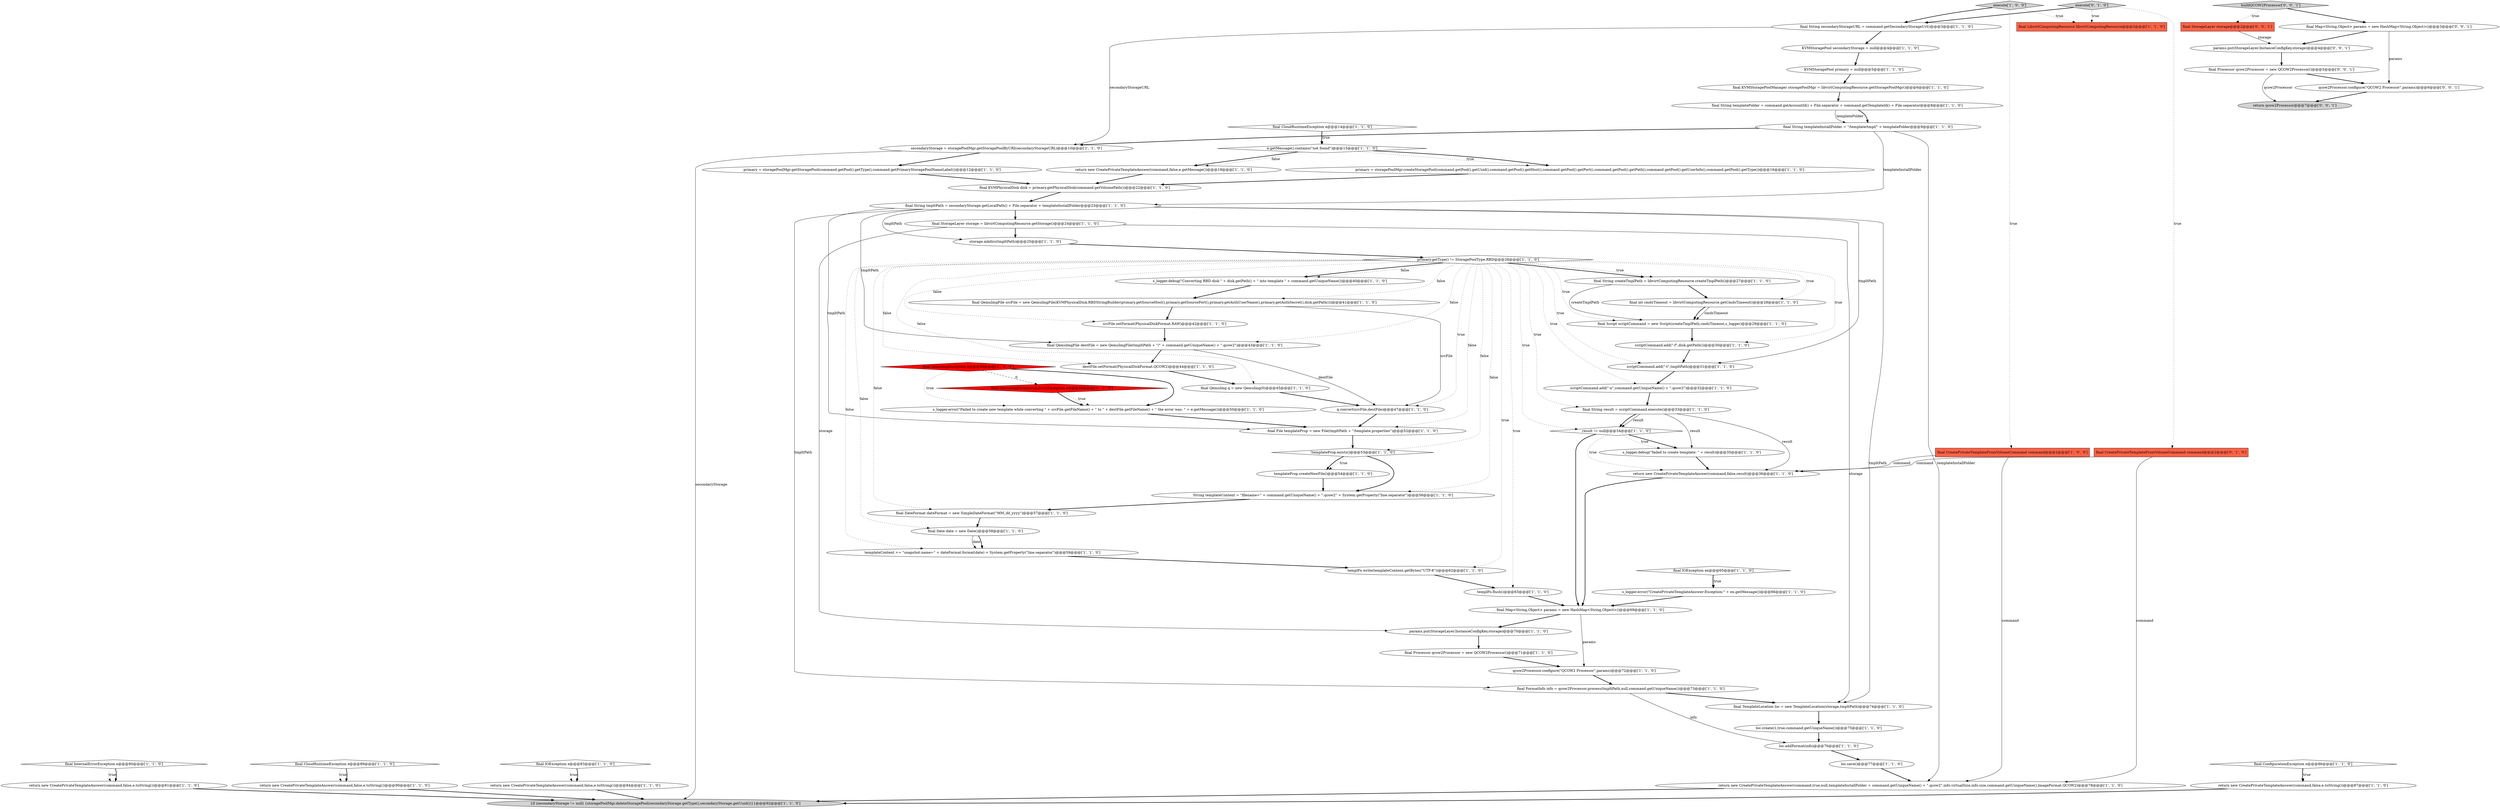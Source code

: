 digraph {
22 [style = filled, label = "primary = storagePoolMgr.createStoragePool(command.getPool().getUuid(),command.getPool().getHost(),command.getPool().getPort(),command.getPool().getPath(),command.getPool().getUserInfo(),command.getPool().getType())@@@16@@@['1', '1', '0']", fillcolor = white, shape = ellipse image = "AAA0AAABBB1BBB"];
55 [style = filled, label = "templFo.write(templateContent.getBytes(\"UTF-8\"))@@@62@@@['1', '1', '0']", fillcolor = white, shape = ellipse image = "AAA0AAABBB1BBB"];
13 [style = filled, label = "final String templateFolder = command.getAccountId() + File.separator + command.getTemplateId() + File.separator@@@8@@@['1', '1', '0']", fillcolor = white, shape = ellipse image = "AAA0AAABBB1BBB"];
16 [style = filled, label = "final CloudRuntimeException e@@@89@@@['1', '1', '0']", fillcolor = white, shape = diamond image = "AAA0AAABBB1BBB"];
59 [style = filled, label = "final QemuImg q = new QemuImg(0)@@@45@@@['1', '1', '0']", fillcolor = white, shape = ellipse image = "AAA0AAABBB1BBB"];
5 [style = filled, label = "final Map<String,Object> params = new HashMap<String,Object>()@@@69@@@['1', '1', '0']", fillcolor = white, shape = ellipse image = "AAA0AAABBB1BBB"];
0 [style = filled, label = "final Script scriptCommand = new Script(createTmplPath,cmdsTimeout,s_logger)@@@29@@@['1', '1', '0']", fillcolor = white, shape = ellipse image = "AAA0AAABBB1BBB"];
61 [style = filled, label = "return new CreatePrivateTemplateAnswer(command,false,e.toString())@@@81@@@['1', '1', '0']", fillcolor = white, shape = ellipse image = "AAA0AAABBB1BBB"];
29 [style = filled, label = "s_logger.error(\"CreatePrivateTemplateAnswer:Exception:\" + ex.getMessage())@@@66@@@['1', '1', '0']", fillcolor = white, shape = ellipse image = "AAA0AAABBB1BBB"];
74 [style = filled, label = "qcow2Processor.configure(\"QCOW2 Processor\",params)@@@6@@@['0', '0', '1']", fillcolor = white, shape = ellipse image = "AAA0AAABBB3BBB"];
12 [style = filled, label = "final Date date = new Date()@@@58@@@['1', '1', '0']", fillcolor = white, shape = ellipse image = "AAA0AAABBB1BBB"];
6 [style = filled, label = "!templateProp.exists()@@@53@@@['1', '1', '0']", fillcolor = white, shape = diamond image = "AAA0AAABBB1BBB"];
8 [style = filled, label = "templFo.flush()@@@63@@@['1', '1', '0']", fillcolor = white, shape = ellipse image = "AAA0AAABBB1BBB"];
52 [style = filled, label = "final FormatInfo info = qcow2Processor.process(tmpltPath,null,command.getUniqueName())@@@73@@@['1', '1', '0']", fillcolor = white, shape = ellipse image = "AAA0AAABBB1BBB"];
25 [style = filled, label = "final Processor qcow2Processor = new QCOW2Processor()@@@71@@@['1', '1', '0']", fillcolor = white, shape = ellipse image = "AAA0AAABBB1BBB"];
56 [style = filled, label = "final String secondaryStorageURL = command.getSecondaryStorageUrl()@@@3@@@['1', '1', '0']", fillcolor = white, shape = ellipse image = "AAA0AAABBB1BBB"];
77 [style = filled, label = "buildQCOW2Processor['0', '0', '1']", fillcolor = lightgray, shape = diamond image = "AAA0AAABBB3BBB"];
78 [style = filled, label = "final Processor qcow2Processor = new QCOW2Processor()@@@5@@@['0', '0', '1']", fillcolor = white, shape = ellipse image = "AAA0AAABBB3BBB"];
46 [style = filled, label = "final String createTmplPath = libvirtComputingResource.createTmplPath()@@@27@@@['1', '1', '0']", fillcolor = white, shape = ellipse image = "AAA0AAABBB1BBB"];
49 [style = filled, label = "s_logger.error(\"Failed to create new template while converting \" + srcFile.getFileName() + \" to \" + destFile.getFileName() + \" the error was: \" + e.getMessage())@@@50@@@['1', '1', '0']", fillcolor = white, shape = ellipse image = "AAA0AAABBB1BBB"];
62 [style = filled, label = "loc.save()@@@77@@@['1', '1', '0']", fillcolor = white, shape = ellipse image = "AAA0AAABBB1BBB"];
10 [style = filled, label = "final QemuImgException e@@@49@@@['1', '0', '0']", fillcolor = red, shape = diamond image = "AAA1AAABBB1BBB"];
64 [style = filled, label = "final IOException ex@@@65@@@['1', '1', '0']", fillcolor = white, shape = diamond image = "AAA0AAABBB1BBB"];
2 [style = filled, label = "s_logger.debug(\"failed to create template: \" + result)@@@35@@@['1', '1', '0']", fillcolor = white, shape = ellipse image = "AAA0AAABBB1BBB"];
47 [style = filled, label = "final TemplateLocation loc = new TemplateLocation(storage,tmpltPath)@@@74@@@['1', '1', '0']", fillcolor = white, shape = ellipse image = "AAA0AAABBB1BBB"];
34 [style = filled, label = "{if (secondaryStorage != null) {storagePoolMgr.deleteStoragePool(secondaryStorage.getType(),secondaryStorage.getUuid())}}@@@92@@@['1', '1', '0']", fillcolor = lightgray, shape = ellipse image = "AAA0AAABBB1BBB"];
24 [style = filled, label = "return new CreatePrivateTemplateAnswer(command,false,e.toString())@@@90@@@['1', '1', '0']", fillcolor = white, shape = ellipse image = "AAA0AAABBB1BBB"];
69 [style = filled, label = "final CreatePrivateTemplateFromVolumeCommand command@@@2@@@['0', '1', '0']", fillcolor = tomato, shape = box image = "AAA0AAABBB2BBB"];
72 [style = filled, label = "final StorageLayer storage@@@2@@@['0', '0', '1']", fillcolor = tomato, shape = box image = "AAA0AAABBB3BBB"];
1 [style = filled, label = "return new CreatePrivateTemplateAnswer(command,false,result)@@@36@@@['1', '1', '0']", fillcolor = white, shape = ellipse image = "AAA0AAABBB1BBB"];
27 [style = filled, label = "e.getMessage().contains(\"not found\")@@@15@@@['1', '1', '0']", fillcolor = white, shape = diamond image = "AAA0AAABBB1BBB"];
28 [style = filled, label = "final QemuImgFile destFile = new QemuImgFile(tmpltPath + \"/\" + command.getUniqueName() + \".qcow2\")@@@43@@@['1', '1', '0']", fillcolor = white, shape = ellipse image = "AAA0AAABBB1BBB"];
41 [style = filled, label = "final File templateProp = new File(tmpltPath + \"/template.properties\")@@@52@@@['1', '1', '0']", fillcolor = white, shape = ellipse image = "AAA0AAABBB1BBB"];
44 [style = filled, label = "return new CreatePrivateTemplateAnswer(command,false,e.toString())@@@84@@@['1', '1', '0']", fillcolor = white, shape = ellipse image = "AAA0AAABBB1BBB"];
45 [style = filled, label = "primary = storagePoolMgr.getStoragePool(command.getPool().getType(),command.getPrimaryStoragePoolNameLabel())@@@12@@@['1', '1', '0']", fillcolor = white, shape = ellipse image = "AAA0AAABBB1BBB"];
57 [style = filled, label = "final QemuImgFile srcFile = new QemuImgFile(KVMPhysicalDisk.RBDStringBuilder(primary.getSourceHost(),primary.getSourcePort(),primary.getAuthUserName(),primary.getAuthSecret(),disk.getPath()))@@@41@@@['1', '1', '0']", fillcolor = white, shape = ellipse image = "AAA0AAABBB1BBB"];
68 [style = filled, label = "primary.getType() != StoragePoolType.RBD@@@26@@@['1', '1', '0']", fillcolor = white, shape = diamond image = "AAA0AAABBB1BBB"];
75 [style = filled, label = "params.put(StorageLayer.InstanceConfigKey,storage)@@@4@@@['0', '0', '1']", fillcolor = white, shape = ellipse image = "AAA0AAABBB3BBB"];
26 [style = filled, label = "final IOException e@@@83@@@['1', '1', '0']", fillcolor = white, shape = diamond image = "AAA0AAABBB1BBB"];
3 [style = filled, label = "final CreatePrivateTemplateFromVolumeCommand command@@@2@@@['1', '0', '0']", fillcolor = tomato, shape = box image = "AAA0AAABBB1BBB"];
11 [style = filled, label = "params.put(StorageLayer.InstanceConfigKey,storage)@@@70@@@['1', '1', '0']", fillcolor = white, shape = ellipse image = "AAA0AAABBB1BBB"];
7 [style = filled, label = "result != null@@@34@@@['1', '1', '0']", fillcolor = white, shape = diamond image = "AAA0AAABBB1BBB"];
42 [style = filled, label = "storage.mkdirs(tmpltPath)@@@25@@@['1', '1', '0']", fillcolor = white, shape = ellipse image = "AAA0AAABBB1BBB"];
43 [style = filled, label = "loc.addFormat(info)@@@76@@@['1', '1', '0']", fillcolor = white, shape = ellipse image = "AAA0AAABBB1BBB"];
70 [style = filled, label = "final QemuImgException|LibvirtException e@@@49@@@['0', '1', '0']", fillcolor = red, shape = diamond image = "AAA1AAABBB2BBB"];
19 [style = filled, label = "srcFile.setFormat(PhysicalDiskFormat.RAW)@@@42@@@['1', '1', '0']", fillcolor = white, shape = ellipse image = "AAA0AAABBB1BBB"];
32 [style = filled, label = "KVMStoragePool primary = null@@@5@@@['1', '1', '0']", fillcolor = white, shape = ellipse image = "AAA0AAABBB1BBB"];
63 [style = filled, label = "scriptCommand.add(\"-f\",disk.getPath())@@@30@@@['1', '1', '0']", fillcolor = white, shape = ellipse image = "AAA0AAABBB1BBB"];
53 [style = filled, label = "q.convert(srcFile,destFile)@@@47@@@['1', '1', '0']", fillcolor = white, shape = ellipse image = "AAA0AAABBB1BBB"];
58 [style = filled, label = "scriptCommand.add(\"-n\",command.getUniqueName() + \".qcow2\")@@@32@@@['1', '1', '0']", fillcolor = white, shape = ellipse image = "AAA0AAABBB1BBB"];
23 [style = filled, label = "final DateFormat dateFormat = new SimpleDateFormat(\"MM_dd_yyyy\")@@@57@@@['1', '1', '0']", fillcolor = white, shape = ellipse image = "AAA0AAABBB1BBB"];
35 [style = filled, label = "s_logger.debug(\"Converting RBD disk \" + disk.getPath() + \" into template \" + command.getUniqueName())@@@40@@@['1', '1', '0']", fillcolor = white, shape = ellipse image = "AAA0AAABBB1BBB"];
4 [style = filled, label = "templateContent += \"snapshot.name=\" + dateFormat.format(date) + System.getProperty(\"line.separator\")@@@59@@@['1', '1', '0']", fillcolor = white, shape = ellipse image = "AAA0AAABBB1BBB"];
65 [style = filled, label = "loc.create(1,true,command.getUniqueName())@@@75@@@['1', '1', '0']", fillcolor = white, shape = ellipse image = "AAA0AAABBB1BBB"];
36 [style = filled, label = "final int cmdsTimeout = libvirtComputingResource.getCmdsTimeout()@@@28@@@['1', '1', '0']", fillcolor = white, shape = ellipse image = "AAA0AAABBB1BBB"];
76 [style = filled, label = "return qcow2Processor@@@7@@@['0', '0', '1']", fillcolor = lightgray, shape = ellipse image = "AAA0AAABBB3BBB"];
31 [style = filled, label = "KVMStoragePool secondaryStorage = null@@@4@@@['1', '1', '0']", fillcolor = white, shape = ellipse image = "AAA0AAABBB1BBB"];
39 [style = filled, label = "final KVMPhysicalDisk disk = primary.getPhysicalDisk(command.getVolumePath())@@@22@@@['1', '1', '0']", fillcolor = white, shape = ellipse image = "AAA0AAABBB1BBB"];
40 [style = filled, label = "destFile.setFormat(PhysicalDiskFormat.QCOW2)@@@44@@@['1', '1', '0']", fillcolor = white, shape = ellipse image = "AAA0AAABBB1BBB"];
66 [style = filled, label = "final KVMStoragePoolManager storagePoolMgr = libvirtComputingResource.getStoragePoolMgr()@@@6@@@['1', '1', '0']", fillcolor = white, shape = ellipse image = "AAA0AAABBB1BBB"];
48 [style = filled, label = "final String tmpltPath = secondaryStorage.getLocalPath() + File.separator + templateInstallFolder@@@23@@@['1', '1', '0']", fillcolor = white, shape = ellipse image = "AAA0AAABBB1BBB"];
21 [style = filled, label = "return new CreatePrivateTemplateAnswer(command,true,null,templateInstallFolder + command.getUniqueName() + \".qcow2\",info.virtualSize,info.size,command.getUniqueName(),ImageFormat.QCOW2)@@@78@@@['1', '1', '0']", fillcolor = white, shape = ellipse image = "AAA0AAABBB1BBB"];
9 [style = filled, label = "final LibvirtComputingResource libvirtComputingResource@@@2@@@['1', '1', '0']", fillcolor = tomato, shape = box image = "AAA0AAABBB1BBB"];
37 [style = filled, label = "qcow2Processor.configure(\"QCOW2 Processor\",params)@@@72@@@['1', '1', '0']", fillcolor = white, shape = ellipse image = "AAA0AAABBB1BBB"];
38 [style = filled, label = "final StorageLayer storage = libvirtComputingResource.getStorage()@@@24@@@['1', '1', '0']", fillcolor = white, shape = ellipse image = "AAA0AAABBB1BBB"];
54 [style = filled, label = "final CloudRuntimeException e@@@14@@@['1', '1', '0']", fillcolor = white, shape = diamond image = "AAA0AAABBB1BBB"];
60 [style = filled, label = "String templateContent = \"filename=\" + command.getUniqueName() + \".qcow2\" + System.getProperty(\"line.separator\")@@@56@@@['1', '1', '0']", fillcolor = white, shape = ellipse image = "AAA0AAABBB1BBB"];
17 [style = filled, label = "final InternalErrorException e@@@80@@@['1', '1', '0']", fillcolor = white, shape = diamond image = "AAA0AAABBB1BBB"];
50 [style = filled, label = "final String result = scriptCommand.execute()@@@33@@@['1', '1', '0']", fillcolor = white, shape = ellipse image = "AAA0AAABBB1BBB"];
67 [style = filled, label = "return new CreatePrivateTemplateAnswer(command,false,e.getMessage())@@@19@@@['1', '1', '0']", fillcolor = white, shape = ellipse image = "AAA0AAABBB1BBB"];
71 [style = filled, label = "execute['0', '1', '0']", fillcolor = lightgray, shape = diamond image = "AAA0AAABBB2BBB"];
33 [style = filled, label = "final ConfigurationException e@@@86@@@['1', '1', '0']", fillcolor = white, shape = diamond image = "AAA0AAABBB1BBB"];
73 [style = filled, label = "final Map<String,Object> params = new HashMap<String,Object>()@@@3@@@['0', '0', '1']", fillcolor = white, shape = ellipse image = "AAA0AAABBB3BBB"];
15 [style = filled, label = "secondaryStorage = storagePoolMgr.getStoragePoolByURI(secondaryStorageURL)@@@10@@@['1', '1', '0']", fillcolor = white, shape = ellipse image = "AAA0AAABBB1BBB"];
18 [style = filled, label = "return new CreatePrivateTemplateAnswer(command,false,e.toString())@@@87@@@['1', '1', '0']", fillcolor = white, shape = ellipse image = "AAA0AAABBB1BBB"];
20 [style = filled, label = "templateProp.createNewFile()@@@54@@@['1', '1', '0']", fillcolor = white, shape = ellipse image = "AAA0AAABBB1BBB"];
30 [style = filled, label = "execute['1', '0', '0']", fillcolor = lightgray, shape = diamond image = "AAA0AAABBB1BBB"];
14 [style = filled, label = "scriptCommand.add(\"-t\",tmpltPath)@@@31@@@['1', '1', '0']", fillcolor = white, shape = ellipse image = "AAA0AAABBB1BBB"];
51 [style = filled, label = "final String templateInstallFolder = \"/template/tmpl/\" + templateFolder@@@9@@@['1', '1', '0']", fillcolor = white, shape = ellipse image = "AAA0AAABBB1BBB"];
1->5 [style = bold, label=""];
68->14 [style = dotted, label="true"];
69->21 [style = solid, label="command"];
67->39 [style = bold, label=""];
68->35 [style = bold, label=""];
58->50 [style = bold, label=""];
10->49 [style = dotted, label="true"];
54->27 [style = bold, label=""];
29->5 [style = bold, label=""];
48->14 [style = solid, label="tmpltPath"];
50->2 [style = solid, label="result"];
24->34 [style = bold, label=""];
73->75 [style = bold, label=""];
38->42 [style = bold, label=""];
68->58 [style = dotted, label="true"];
77->72 [style = dotted, label="true"];
68->0 [style = dotted, label="true"];
13->51 [style = bold, label=""];
20->60 [style = bold, label=""];
52->47 [style = bold, label=""];
68->7 [style = dotted, label="true"];
36->0 [style = bold, label=""];
73->74 [style = solid, label="params"];
33->18 [style = bold, label=""];
68->41 [style = dotted, label="false"];
68->60 [style = dotted, label="false"];
53->41 [style = bold, label=""];
56->15 [style = solid, label="secondaryStorageURL"];
27->67 [style = bold, label=""];
23->12 [style = bold, label=""];
71->9 [style = dotted, label="true"];
19->28 [style = bold, label=""];
57->53 [style = solid, label="srcFile"];
68->8 [style = dotted, label="true"];
7->1 [style = dotted, label="true"];
75->78 [style = bold, label=""];
11->25 [style = bold, label=""];
15->34 [style = solid, label="secondaryStorage"];
60->23 [style = bold, label=""];
66->13 [style = bold, label=""];
27->22 [style = dotted, label="true"];
78->76 [style = solid, label="qcow2Processor"];
26->44 [style = dotted, label="true"];
68->23 [style = dotted, label="false"];
27->67 [style = dotted, label="false"];
42->68 [style = bold, label=""];
46->36 [style = bold, label=""];
68->12 [style = dotted, label="false"];
41->6 [style = bold, label=""];
68->35 [style = dotted, label="false"];
27->22 [style = bold, label=""];
13->51 [style = solid, label="templateFolder"];
6->20 [style = dotted, label="true"];
35->57 [style = bold, label=""];
54->27 [style = dotted, label="true"];
7->5 [style = bold, label=""];
68->50 [style = dotted, label="true"];
68->63 [style = dotted, label="true"];
28->53 [style = solid, label="destFile"];
25->37 [style = bold, label=""];
7->2 [style = bold, label=""];
30->3 [style = dotted, label="true"];
52->43 [style = solid, label="info"];
44->34 [style = bold, label=""];
33->18 [style = dotted, label="true"];
49->41 [style = bold, label=""];
68->55 [style = dotted, label="true"];
30->9 [style = dotted, label="true"];
5->11 [style = bold, label=""];
72->75 [style = solid, label="storage"];
3->21 [style = solid, label="command"];
68->6 [style = dotted, label="false"];
38->47 [style = solid, label="storage"];
51->48 [style = solid, label="templateInstallFolder"];
10->49 [style = bold, label=""];
10->70 [style = dashed, label="0"];
16->24 [style = dotted, label="true"];
63->14 [style = bold, label=""];
71->56 [style = bold, label=""];
7->2 [style = dotted, label="true"];
70->49 [style = dotted, label="true"];
68->57 [style = dotted, label="false"];
32->66 [style = bold, label=""];
78->74 [style = bold, label=""];
48->41 [style = solid, label="tmpltPath"];
56->31 [style = bold, label=""];
64->29 [style = dotted, label="true"];
77->73 [style = bold, label=""];
2->1 [style = bold, label=""];
18->34 [style = bold, label=""];
31->32 [style = bold, label=""];
16->24 [style = bold, label=""];
68->19 [style = dotted, label="false"];
21->34 [style = bold, label=""];
57->19 [style = bold, label=""];
17->61 [style = dotted, label="true"];
64->29 [style = bold, label=""];
69->1 [style = solid, label="command"];
14->58 [style = bold, label=""];
5->37 [style = solid, label="params"];
68->4 [style = dotted, label="false"];
50->7 [style = solid, label="result"];
40->59 [style = bold, label=""];
59->53 [style = bold, label=""];
68->53 [style = dotted, label="true"];
6->20 [style = bold, label=""];
71->69 [style = dotted, label="true"];
61->34 [style = bold, label=""];
38->11 [style = solid, label="storage"];
26->44 [style = bold, label=""];
50->1 [style = solid, label="result"];
0->63 [style = bold, label=""];
22->39 [style = bold, label=""];
37->52 [style = bold, label=""];
45->39 [style = bold, label=""];
70->49 [style = bold, label=""];
68->40 [style = dotted, label="false"];
48->52 [style = solid, label="tmpltPath"];
68->36 [style = dotted, label="true"];
39->48 [style = bold, label=""];
43->62 [style = bold, label=""];
15->45 [style = bold, label=""];
28->40 [style = bold, label=""];
17->61 [style = bold, label=""];
68->46 [style = bold, label=""];
65->43 [style = bold, label=""];
3->1 [style = solid, label="command"];
50->7 [style = bold, label=""];
48->42 [style = solid, label="tmpltPath"];
36->0 [style = solid, label="cmdsTimeout"];
12->4 [style = solid, label="date"];
48->28 [style = solid, label="tmpltPath"];
6->60 [style = bold, label=""];
48->47 [style = solid, label="tmpltPath"];
48->38 [style = bold, label=""];
8->5 [style = bold, label=""];
12->4 [style = bold, label=""];
68->28 [style = dotted, label="false"];
30->56 [style = bold, label=""];
47->65 [style = bold, label=""];
46->0 [style = solid, label="createTmplPath"];
68->46 [style = dotted, label="true"];
4->55 [style = bold, label=""];
51->15 [style = bold, label=""];
51->21 [style = solid, label="templateInstallFolder"];
68->59 [style = dotted, label="false"];
55->8 [style = bold, label=""];
62->21 [style = bold, label=""];
74->76 [style = bold, label=""];
}

